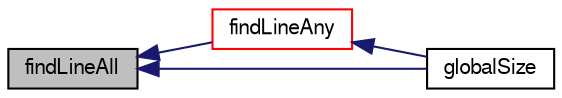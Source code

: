 digraph "findLineAll"
{
  bgcolor="transparent";
  edge [fontname="FreeSans",fontsize="10",labelfontname="FreeSans",labelfontsize="10"];
  node [fontname="FreeSans",fontsize="10",shape=record];
  rankdir="LR";
  Node2699 [label="findLineAll",height=0.2,width=0.4,color="black", fillcolor="grey75", style="filled", fontcolor="black"];
  Node2699 -> Node2700 [dir="back",color="midnightblue",fontsize="10",style="solid",fontname="FreeSans"];
  Node2700 [label="findLineAny",height=0.2,width=0.4,color="red",URL="$a28642.html#a3cb961eda9c4705631ac1b5b1ca29b97",tooltip="Return any intersection on segment from start to end. "];
  Node2700 -> Node2702 [dir="back",color="midnightblue",fontsize="10",style="solid",fontname="FreeSans"];
  Node2702 [label="globalSize",height=0.2,width=0.4,color="black",URL="$a28642.html#ac5f772f3178732f6a128f36aac0212fd",tooltip="Range of global indices that can be returned. "];
  Node2699 -> Node2702 [dir="back",color="midnightblue",fontsize="10",style="solid",fontname="FreeSans"];
}
